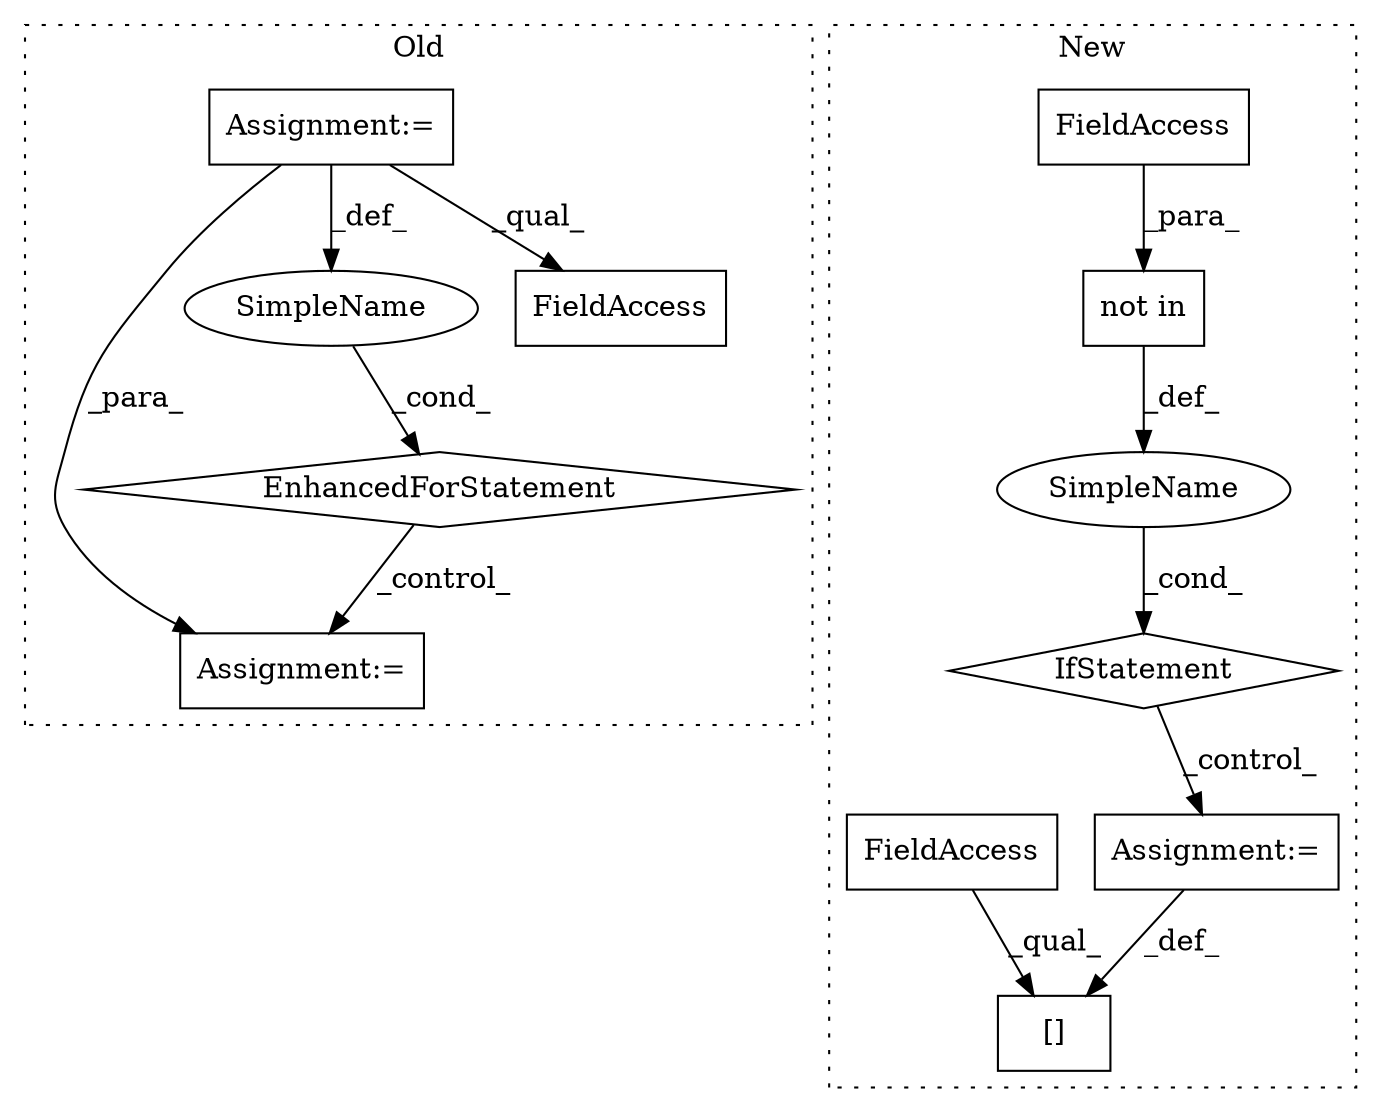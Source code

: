 digraph G {
subgraph cluster0 {
1 [label="EnhancedForStatement" a="70" s="3532,3616" l="57,2" shape="diamond"];
4 [label="Assignment:=" a="7" s="3532,3616" l="57,2" shape="box"];
8 [label="Assignment:=" a="7" s="3875" l="1" shape="box"];
9 [label="SimpleName" a="42" s="3593" l="5" shape="ellipse"];
12 [label="FieldAccess" a="22" s="3700" l="18" shape="box"];
label = "Old";
style="dotted";
}
subgraph cluster1 {
2 [label="not in" a="108" s="4307" l="31" shape="box"];
3 [label="IfStatement" a="25" s="4297,4338" l="10,2" shape="diamond"];
5 [label="Assignment:=" a="7" s="4375" l="1" shape="box"];
6 [label="SimpleName" a="42" s="" l="" shape="ellipse"];
7 [label="[]" a="2" s="4350,4374" l="16,1" shape="box"];
10 [label="FieldAccess" a="22" s="4323" l="15" shape="box"];
11 [label="FieldAccess" a="22" s="4350" l="15" shape="box"];
label = "New";
style="dotted";
}
1 -> 8 [label="_control_"];
2 -> 6 [label="_def_"];
3 -> 5 [label="_control_"];
4 -> 8 [label="_para_"];
4 -> 12 [label="_qual_"];
4 -> 9 [label="_def_"];
5 -> 7 [label="_def_"];
6 -> 3 [label="_cond_"];
9 -> 1 [label="_cond_"];
10 -> 2 [label="_para_"];
11 -> 7 [label="_qual_"];
}